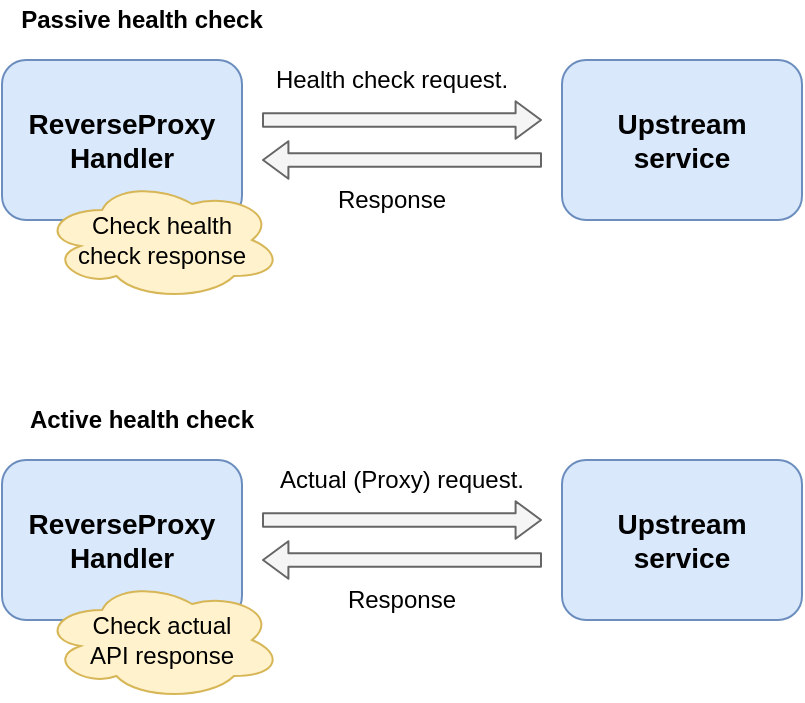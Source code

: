 <mxfile>
    <diagram id="pbClgvISly6ZTAEot4hW" name="Page-1">
        <mxGraphModel dx="892" dy="659" grid="1" gridSize="10" guides="1" tooltips="1" connect="1" arrows="1" fold="1" page="1" pageScale="1" pageWidth="850" pageHeight="1100" math="0" shadow="0">
            <root>
                <mxCell id="0"/>
                <mxCell id="1" parent="0"/>
                <mxCell id="4" value="ReverseProxy&lt;br&gt;Handler" style="rounded=1;whiteSpace=wrap;html=1;fontSize=14;fillColor=#dae8fc;strokeColor=#6c8ebf;fontStyle=1" parent="1" vertex="1">
                    <mxGeometry x="200" y="560" width="120" height="80" as="geometry"/>
                </mxCell>
                <mxCell id="5" value="Upstream&lt;br&gt;service" style="rounded=1;whiteSpace=wrap;html=1;fontSize=14;fillColor=#dae8fc;strokeColor=#6c8ebf;fontStyle=1" parent="1" vertex="1">
                    <mxGeometry x="480" y="560" width="120" height="80" as="geometry"/>
                </mxCell>
                <mxCell id="15" value="" style="shape=flexArrow;endArrow=classic;html=1;width=6.857;endSize=3.903;endWidth=10.939;fillColor=#f5f5f5;strokeColor=#666666;" parent="1" edge="1">
                    <mxGeometry width="50" height="50" relative="1" as="geometry">
                        <mxPoint x="330" y="590" as="sourcePoint"/>
                        <mxPoint x="470" y="590" as="targetPoint"/>
                    </mxGeometry>
                </mxCell>
                <mxCell id="22" value="" style="shape=flexArrow;endArrow=classic;html=1;width=6.857;endSize=3.903;endWidth=10.939;fillColor=#f5f5f5;strokeColor=#666666;" edge="1" parent="1">
                    <mxGeometry width="50" height="50" relative="1" as="geometry">
                        <mxPoint x="470" y="610" as="sourcePoint"/>
                        <mxPoint x="330" y="610" as="targetPoint"/>
                    </mxGeometry>
                </mxCell>
                <mxCell id="23" value="ReverseProxy&lt;br&gt;Handler" style="rounded=1;whiteSpace=wrap;html=1;fontSize=14;fillColor=#dae8fc;strokeColor=#6c8ebf;fontStyle=1" vertex="1" parent="1">
                    <mxGeometry x="200" y="760" width="120" height="80" as="geometry"/>
                </mxCell>
                <mxCell id="24" value="Upstream&lt;br&gt;service" style="rounded=1;whiteSpace=wrap;html=1;fontSize=14;fillColor=#dae8fc;strokeColor=#6c8ebf;fontStyle=1" vertex="1" parent="1">
                    <mxGeometry x="480" y="760" width="120" height="80" as="geometry"/>
                </mxCell>
                <mxCell id="25" value="" style="shape=flexArrow;endArrow=classic;html=1;width=6.857;endSize=3.903;endWidth=10.939;fillColor=#f5f5f5;strokeColor=#666666;" edge="1" parent="1">
                    <mxGeometry width="50" height="50" relative="1" as="geometry">
                        <mxPoint x="330" y="790" as="sourcePoint"/>
                        <mxPoint x="470" y="790" as="targetPoint"/>
                    </mxGeometry>
                </mxCell>
                <mxCell id="26" value="" style="shape=flexArrow;endArrow=classic;html=1;width=6.857;endSize=3.903;endWidth=10.939;fillColor=#f5f5f5;strokeColor=#666666;" edge="1" parent="1">
                    <mxGeometry width="50" height="50" relative="1" as="geometry">
                        <mxPoint x="470" y="810" as="sourcePoint"/>
                        <mxPoint x="330" y="810" as="targetPoint"/>
                    </mxGeometry>
                </mxCell>
                <mxCell id="27" value="Passive health check" style="text;html=1;strokeColor=none;fillColor=none;align=center;verticalAlign=middle;whiteSpace=wrap;rounded=0;fontStyle=1" vertex="1" parent="1">
                    <mxGeometry x="200" y="530" width="140" height="20" as="geometry"/>
                </mxCell>
                <mxCell id="28" value="Active health check" style="text;html=1;strokeColor=none;fillColor=none;align=center;verticalAlign=middle;whiteSpace=wrap;rounded=0;fontStyle=1" vertex="1" parent="1">
                    <mxGeometry x="200" y="730" width="140" height="20" as="geometry"/>
                </mxCell>
                <mxCell id="29" value="Health check request." style="text;html=1;strokeColor=none;fillColor=none;align=center;verticalAlign=middle;whiteSpace=wrap;rounded=0;" vertex="1" parent="1">
                    <mxGeometry x="330" y="560" width="130" height="20" as="geometry"/>
                </mxCell>
                <mxCell id="30" value="Response" style="text;html=1;strokeColor=none;fillColor=none;align=center;verticalAlign=middle;whiteSpace=wrap;rounded=0;" vertex="1" parent="1">
                    <mxGeometry x="330" y="620" width="130" height="20" as="geometry"/>
                </mxCell>
                <mxCell id="31" value="Actual (Proxy) request." style="text;html=1;strokeColor=none;fillColor=none;align=center;verticalAlign=middle;whiteSpace=wrap;rounded=0;" vertex="1" parent="1">
                    <mxGeometry x="330" y="760" width="140" height="20" as="geometry"/>
                </mxCell>
                <mxCell id="32" value="Response" style="text;html=1;strokeColor=none;fillColor=none;align=center;verticalAlign=middle;whiteSpace=wrap;rounded=0;" vertex="1" parent="1">
                    <mxGeometry x="330" y="820" width="140" height="20" as="geometry"/>
                </mxCell>
                <mxCell id="33" value="Check health&lt;br&gt;check response" style="ellipse;shape=cloud;whiteSpace=wrap;html=1;fillColor=#fff2cc;strokeColor=#d6b656;" vertex="1" parent="1">
                    <mxGeometry x="220" y="620" width="120" height="60" as="geometry"/>
                </mxCell>
                <mxCell id="34" value="Check actual&lt;br&gt;API response" style="ellipse;shape=cloud;whiteSpace=wrap;html=1;fillColor=#fff2cc;strokeColor=#d6b656;" vertex="1" parent="1">
                    <mxGeometry x="220" y="820" width="120" height="60" as="geometry"/>
                </mxCell>
            </root>
        </mxGraphModel>
    </diagram>
</mxfile>
